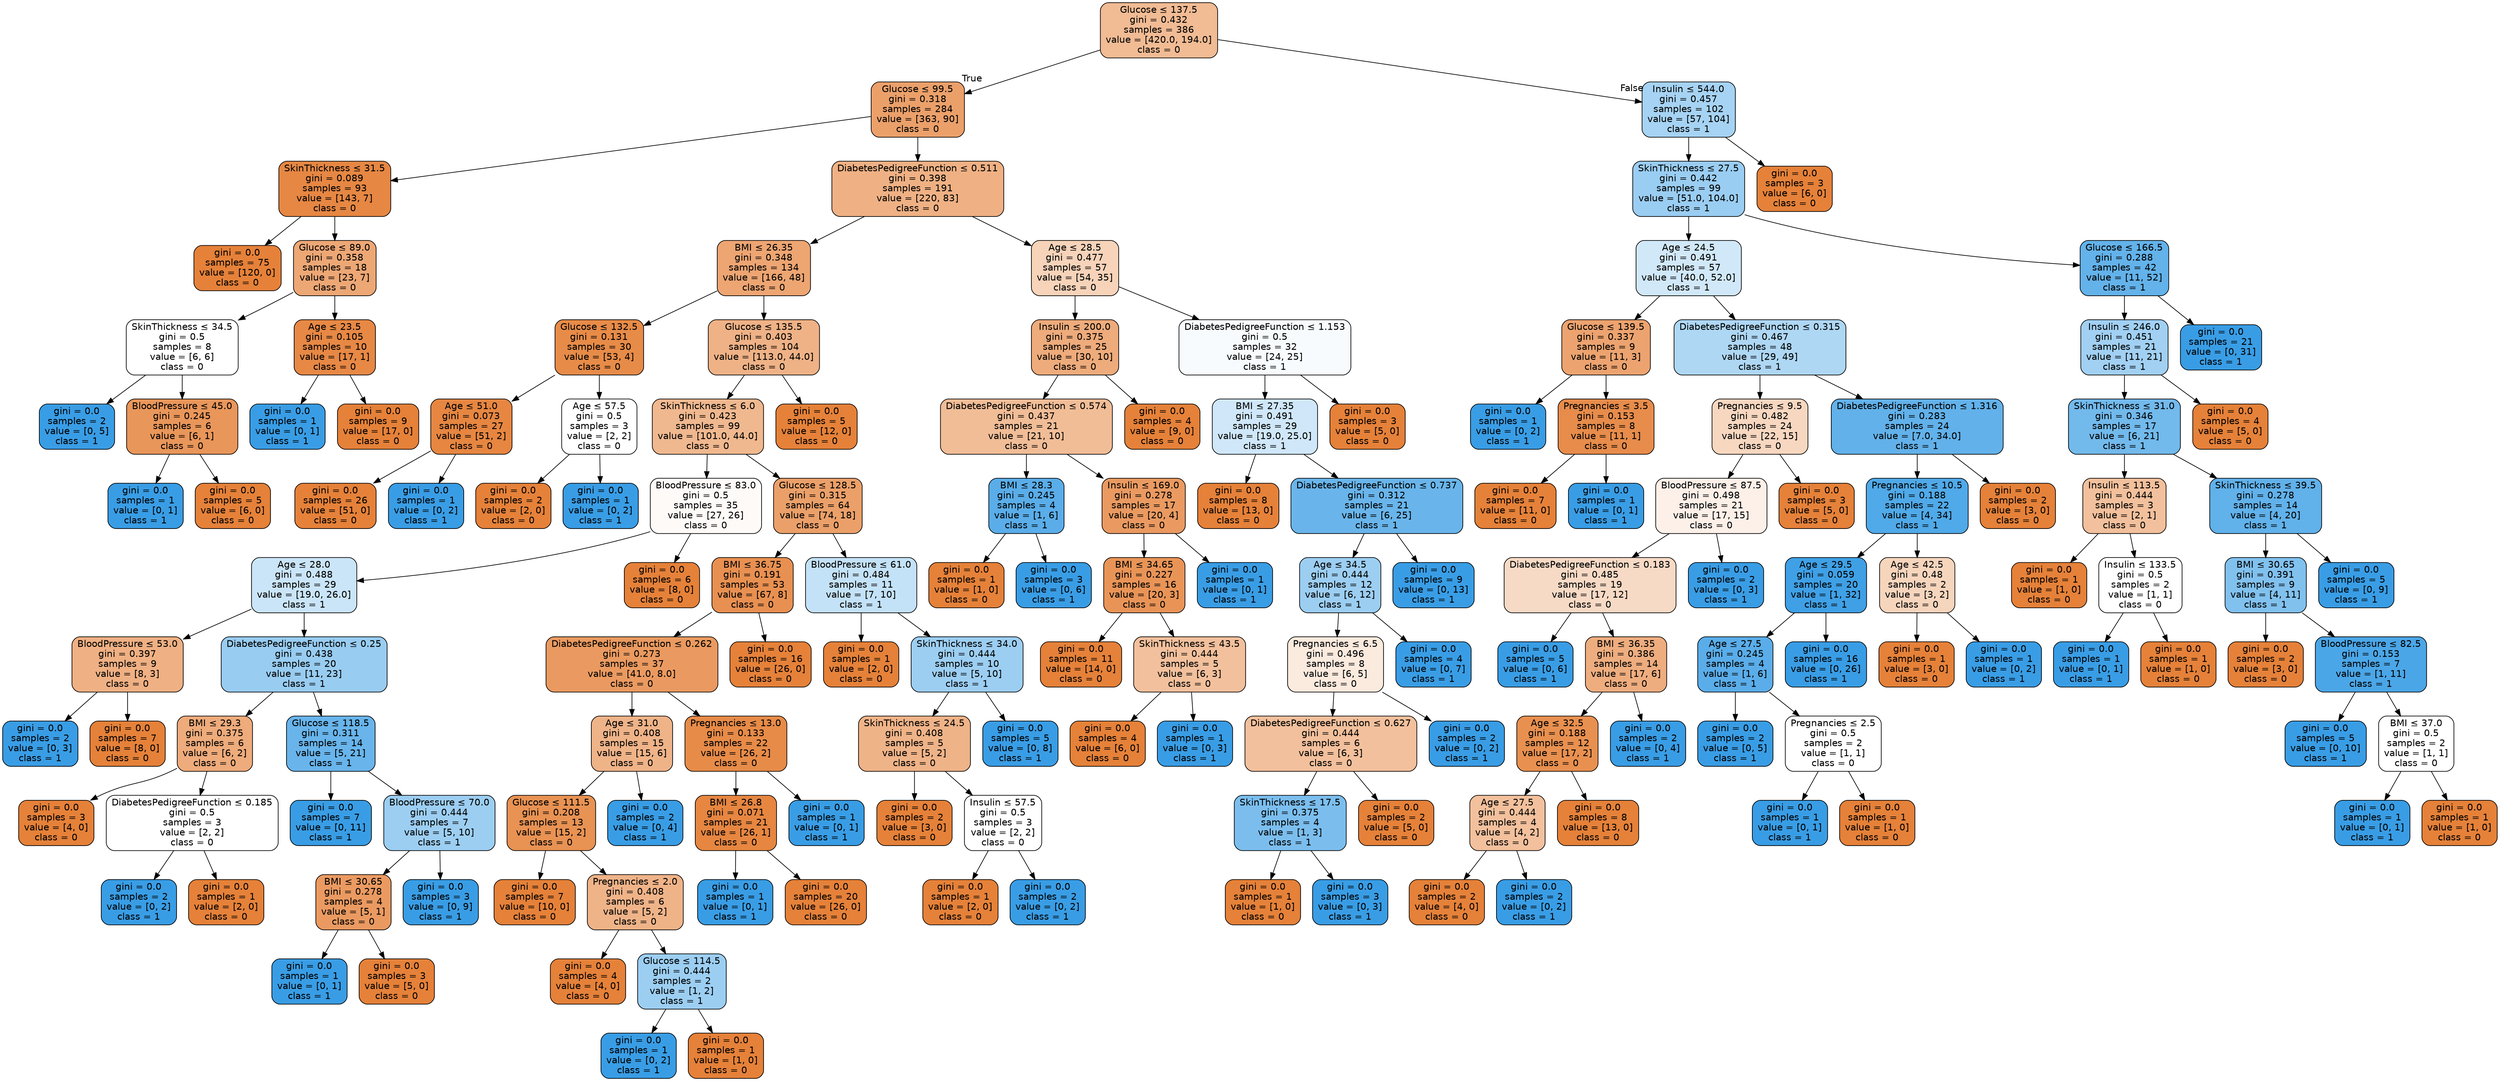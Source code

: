 digraph Tree {
node [shape=box, style="filled, rounded", color="black", fontname="helvetica"] ;
edge [fontname="helvetica"] ;
0 [label=<Glucose &le; 137.5<br/>gini = 0.432<br/>samples = 386<br/>value = [420.0, 194.0]<br/>class = 0>, fillcolor="#f1bb94"] ;
1 [label=<Glucose &le; 99.5<br/>gini = 0.318<br/>samples = 284<br/>value = [363, 90]<br/>class = 0>, fillcolor="#eba06a"] ;
0 -> 1 [labeldistance=2.5, labelangle=45, headlabel="True"] ;
2 [label=<SkinThickness &le; 31.5<br/>gini = 0.089<br/>samples = 93<br/>value = [143, 7]<br/>class = 0>, fillcolor="#e68743"] ;
1 -> 2 ;
3 [label=<gini = 0.0<br/>samples = 75<br/>value = [120, 0]<br/>class = 0>, fillcolor="#e58139"] ;
2 -> 3 ;
4 [label=<Glucose &le; 89.0<br/>gini = 0.358<br/>samples = 18<br/>value = [23, 7]<br/>class = 0>, fillcolor="#eda775"] ;
2 -> 4 ;
5 [label=<SkinThickness &le; 34.5<br/>gini = 0.5<br/>samples = 8<br/>value = [6, 6]<br/>class = 0>, fillcolor="#ffffff"] ;
4 -> 5 ;
6 [label=<gini = 0.0<br/>samples = 2<br/>value = [0, 5]<br/>class = 1>, fillcolor="#399de5"] ;
5 -> 6 ;
7 [label=<BloodPressure &le; 45.0<br/>gini = 0.245<br/>samples = 6<br/>value = [6, 1]<br/>class = 0>, fillcolor="#e9965a"] ;
5 -> 7 ;
8 [label=<gini = 0.0<br/>samples = 1<br/>value = [0, 1]<br/>class = 1>, fillcolor="#399de5"] ;
7 -> 8 ;
9 [label=<gini = 0.0<br/>samples = 5<br/>value = [6, 0]<br/>class = 0>, fillcolor="#e58139"] ;
7 -> 9 ;
10 [label=<Age &le; 23.5<br/>gini = 0.105<br/>samples = 10<br/>value = [17, 1]<br/>class = 0>, fillcolor="#e78845"] ;
4 -> 10 ;
11 [label=<gini = 0.0<br/>samples = 1<br/>value = [0, 1]<br/>class = 1>, fillcolor="#399de5"] ;
10 -> 11 ;
12 [label=<gini = 0.0<br/>samples = 9<br/>value = [17, 0]<br/>class = 0>, fillcolor="#e58139"] ;
10 -> 12 ;
13 [label=<DiabetesPedigreeFunction &le; 0.511<br/>gini = 0.398<br/>samples = 191<br/>value = [220, 83]<br/>class = 0>, fillcolor="#efb184"] ;
1 -> 13 ;
14 [label=<BMI &le; 26.35<br/>gini = 0.348<br/>samples = 134<br/>value = [166, 48]<br/>class = 0>, fillcolor="#eda572"] ;
13 -> 14 ;
15 [label=<Glucose &le; 132.5<br/>gini = 0.131<br/>samples = 30<br/>value = [53, 4]<br/>class = 0>, fillcolor="#e78b48"] ;
14 -> 15 ;
16 [label=<Age &le; 51.0<br/>gini = 0.073<br/>samples = 27<br/>value = [51, 2]<br/>class = 0>, fillcolor="#e68641"] ;
15 -> 16 ;
17 [label=<gini = 0.0<br/>samples = 26<br/>value = [51, 0]<br/>class = 0>, fillcolor="#e58139"] ;
16 -> 17 ;
18 [label=<gini = 0.0<br/>samples = 1<br/>value = [0, 2]<br/>class = 1>, fillcolor="#399de5"] ;
16 -> 18 ;
19 [label=<Age &le; 57.5<br/>gini = 0.5<br/>samples = 3<br/>value = [2, 2]<br/>class = 0>, fillcolor="#ffffff"] ;
15 -> 19 ;
20 [label=<gini = 0.0<br/>samples = 2<br/>value = [2, 0]<br/>class = 0>, fillcolor="#e58139"] ;
19 -> 20 ;
21 [label=<gini = 0.0<br/>samples = 1<br/>value = [0, 2]<br/>class = 1>, fillcolor="#399de5"] ;
19 -> 21 ;
22 [label=<Glucose &le; 135.5<br/>gini = 0.403<br/>samples = 104<br/>value = [113.0, 44.0]<br/>class = 0>, fillcolor="#efb286"] ;
14 -> 22 ;
23 [label=<SkinThickness &le; 6.0<br/>gini = 0.423<br/>samples = 99<br/>value = [101.0, 44.0]<br/>class = 0>, fillcolor="#f0b88f"] ;
22 -> 23 ;
24 [label=<BloodPressure &le; 83.0<br/>gini = 0.5<br/>samples = 35<br/>value = [27, 26]<br/>class = 0>, fillcolor="#fefaf8"] ;
23 -> 24 ;
25 [label=<Age &le; 28.0<br/>gini = 0.488<br/>samples = 29<br/>value = [19.0, 26.0]<br/>class = 1>, fillcolor="#cae5f8"] ;
24 -> 25 ;
26 [label=<BloodPressure &le; 53.0<br/>gini = 0.397<br/>samples = 9<br/>value = [8, 3]<br/>class = 0>, fillcolor="#efb083"] ;
25 -> 26 ;
27 [label=<gini = 0.0<br/>samples = 2<br/>value = [0, 3]<br/>class = 1>, fillcolor="#399de5"] ;
26 -> 27 ;
28 [label=<gini = 0.0<br/>samples = 7<br/>value = [8, 0]<br/>class = 0>, fillcolor="#e58139"] ;
26 -> 28 ;
29 [label=<DiabetesPedigreeFunction &le; 0.25<br/>gini = 0.438<br/>samples = 20<br/>value = [11, 23]<br/>class = 1>, fillcolor="#98ccf1"] ;
25 -> 29 ;
30 [label=<BMI &le; 29.3<br/>gini = 0.375<br/>samples = 6<br/>value = [6, 2]<br/>class = 0>, fillcolor="#eeab7b"] ;
29 -> 30 ;
31 [label=<gini = 0.0<br/>samples = 3<br/>value = [4, 0]<br/>class = 0>, fillcolor="#e58139"] ;
30 -> 31 ;
32 [label=<DiabetesPedigreeFunction &le; 0.185<br/>gini = 0.5<br/>samples = 3<br/>value = [2, 2]<br/>class = 0>, fillcolor="#ffffff"] ;
30 -> 32 ;
33 [label=<gini = 0.0<br/>samples = 2<br/>value = [0, 2]<br/>class = 1>, fillcolor="#399de5"] ;
32 -> 33 ;
34 [label=<gini = 0.0<br/>samples = 1<br/>value = [2, 0]<br/>class = 0>, fillcolor="#e58139"] ;
32 -> 34 ;
35 [label=<Glucose &le; 118.5<br/>gini = 0.311<br/>samples = 14<br/>value = [5, 21]<br/>class = 1>, fillcolor="#68b4eb"] ;
29 -> 35 ;
36 [label=<gini = 0.0<br/>samples = 7<br/>value = [0, 11]<br/>class = 1>, fillcolor="#399de5"] ;
35 -> 36 ;
37 [label=<BloodPressure &le; 70.0<br/>gini = 0.444<br/>samples = 7<br/>value = [5, 10]<br/>class = 1>, fillcolor="#9ccef2"] ;
35 -> 37 ;
38 [label=<BMI &le; 30.65<br/>gini = 0.278<br/>samples = 4<br/>value = [5, 1]<br/>class = 0>, fillcolor="#ea9a61"] ;
37 -> 38 ;
39 [label=<gini = 0.0<br/>samples = 1<br/>value = [0, 1]<br/>class = 1>, fillcolor="#399de5"] ;
38 -> 39 ;
40 [label=<gini = 0.0<br/>samples = 3<br/>value = [5, 0]<br/>class = 0>, fillcolor="#e58139"] ;
38 -> 40 ;
41 [label=<gini = 0.0<br/>samples = 3<br/>value = [0, 9]<br/>class = 1>, fillcolor="#399de5"] ;
37 -> 41 ;
42 [label=<gini = 0.0<br/>samples = 6<br/>value = [8, 0]<br/>class = 0>, fillcolor="#e58139"] ;
24 -> 42 ;
43 [label=<Glucose &le; 128.5<br/>gini = 0.315<br/>samples = 64<br/>value = [74, 18]<br/>class = 0>, fillcolor="#eba069"] ;
23 -> 43 ;
44 [label=<BMI &le; 36.75<br/>gini = 0.191<br/>samples = 53<br/>value = [67, 8]<br/>class = 0>, fillcolor="#e89051"] ;
43 -> 44 ;
45 [label=<DiabetesPedigreeFunction &le; 0.262<br/>gini = 0.273<br/>samples = 37<br/>value = [41.0, 8.0]<br/>class = 0>, fillcolor="#ea9a60"] ;
44 -> 45 ;
46 [label=<Age &le; 31.0<br/>gini = 0.408<br/>samples = 15<br/>value = [15, 6]<br/>class = 0>, fillcolor="#efb388"] ;
45 -> 46 ;
47 [label=<Glucose &le; 111.5<br/>gini = 0.208<br/>samples = 13<br/>value = [15, 2]<br/>class = 0>, fillcolor="#e89253"] ;
46 -> 47 ;
48 [label=<gini = 0.0<br/>samples = 7<br/>value = [10, 0]<br/>class = 0>, fillcolor="#e58139"] ;
47 -> 48 ;
49 [label=<Pregnancies &le; 2.0<br/>gini = 0.408<br/>samples = 6<br/>value = [5, 2]<br/>class = 0>, fillcolor="#efb388"] ;
47 -> 49 ;
50 [label=<gini = 0.0<br/>samples = 4<br/>value = [4, 0]<br/>class = 0>, fillcolor="#e58139"] ;
49 -> 50 ;
51 [label=<Glucose &le; 114.5<br/>gini = 0.444<br/>samples = 2<br/>value = [1, 2]<br/>class = 1>, fillcolor="#9ccef2"] ;
49 -> 51 ;
52 [label=<gini = 0.0<br/>samples = 1<br/>value = [0, 2]<br/>class = 1>, fillcolor="#399de5"] ;
51 -> 52 ;
53 [label=<gini = 0.0<br/>samples = 1<br/>value = [1, 0]<br/>class = 0>, fillcolor="#e58139"] ;
51 -> 53 ;
54 [label=<gini = 0.0<br/>samples = 2<br/>value = [0, 4]<br/>class = 1>, fillcolor="#399de5"] ;
46 -> 54 ;
55 [label=<Pregnancies &le; 13.0<br/>gini = 0.133<br/>samples = 22<br/>value = [26, 2]<br/>class = 0>, fillcolor="#e78b48"] ;
45 -> 55 ;
56 [label=<BMI &le; 26.8<br/>gini = 0.071<br/>samples = 21<br/>value = [26, 1]<br/>class = 0>, fillcolor="#e68641"] ;
55 -> 56 ;
57 [label=<gini = 0.0<br/>samples = 1<br/>value = [0, 1]<br/>class = 1>, fillcolor="#399de5"] ;
56 -> 57 ;
58 [label=<gini = 0.0<br/>samples = 20<br/>value = [26, 0]<br/>class = 0>, fillcolor="#e58139"] ;
56 -> 58 ;
59 [label=<gini = 0.0<br/>samples = 1<br/>value = [0, 1]<br/>class = 1>, fillcolor="#399de5"] ;
55 -> 59 ;
60 [label=<gini = 0.0<br/>samples = 16<br/>value = [26, 0]<br/>class = 0>, fillcolor="#e58139"] ;
44 -> 60 ;
61 [label=<BloodPressure &le; 61.0<br/>gini = 0.484<br/>samples = 11<br/>value = [7, 10]<br/>class = 1>, fillcolor="#c4e2f7"] ;
43 -> 61 ;
62 [label=<gini = 0.0<br/>samples = 1<br/>value = [2, 0]<br/>class = 0>, fillcolor="#e58139"] ;
61 -> 62 ;
63 [label=<SkinThickness &le; 34.0<br/>gini = 0.444<br/>samples = 10<br/>value = [5, 10]<br/>class = 1>, fillcolor="#9ccef2"] ;
61 -> 63 ;
64 [label=<SkinThickness &le; 24.5<br/>gini = 0.408<br/>samples = 5<br/>value = [5, 2]<br/>class = 0>, fillcolor="#efb388"] ;
63 -> 64 ;
65 [label=<gini = 0.0<br/>samples = 2<br/>value = [3, 0]<br/>class = 0>, fillcolor="#e58139"] ;
64 -> 65 ;
66 [label=<Insulin &le; 57.5<br/>gini = 0.5<br/>samples = 3<br/>value = [2, 2]<br/>class = 0>, fillcolor="#ffffff"] ;
64 -> 66 ;
67 [label=<gini = 0.0<br/>samples = 1<br/>value = [2, 0]<br/>class = 0>, fillcolor="#e58139"] ;
66 -> 67 ;
68 [label=<gini = 0.0<br/>samples = 2<br/>value = [0, 2]<br/>class = 1>, fillcolor="#399de5"] ;
66 -> 68 ;
69 [label=<gini = 0.0<br/>samples = 5<br/>value = [0, 8]<br/>class = 1>, fillcolor="#399de5"] ;
63 -> 69 ;
70 [label=<gini = 0.0<br/>samples = 5<br/>value = [12, 0]<br/>class = 0>, fillcolor="#e58139"] ;
22 -> 70 ;
71 [label=<Age &le; 28.5<br/>gini = 0.477<br/>samples = 57<br/>value = [54, 35]<br/>class = 0>, fillcolor="#f6d3b9"] ;
13 -> 71 ;
72 [label=<Insulin &le; 200.0<br/>gini = 0.375<br/>samples = 25<br/>value = [30, 10]<br/>class = 0>, fillcolor="#eeab7b"] ;
71 -> 72 ;
73 [label=<DiabetesPedigreeFunction &le; 0.574<br/>gini = 0.437<br/>samples = 21<br/>value = [21, 10]<br/>class = 0>, fillcolor="#f1bd97"] ;
72 -> 73 ;
74 [label=<BMI &le; 28.3<br/>gini = 0.245<br/>samples = 4<br/>value = [1, 6]<br/>class = 1>, fillcolor="#5aade9"] ;
73 -> 74 ;
75 [label=<gini = 0.0<br/>samples = 1<br/>value = [1, 0]<br/>class = 0>, fillcolor="#e58139"] ;
74 -> 75 ;
76 [label=<gini = 0.0<br/>samples = 3<br/>value = [0, 6]<br/>class = 1>, fillcolor="#399de5"] ;
74 -> 76 ;
77 [label=<Insulin &le; 169.0<br/>gini = 0.278<br/>samples = 17<br/>value = [20, 4]<br/>class = 0>, fillcolor="#ea9a61"] ;
73 -> 77 ;
78 [label=<BMI &le; 34.65<br/>gini = 0.227<br/>samples = 16<br/>value = [20, 3]<br/>class = 0>, fillcolor="#e99457"] ;
77 -> 78 ;
79 [label=<gini = 0.0<br/>samples = 11<br/>value = [14, 0]<br/>class = 0>, fillcolor="#e58139"] ;
78 -> 79 ;
80 [label=<SkinThickness &le; 43.5<br/>gini = 0.444<br/>samples = 5<br/>value = [6, 3]<br/>class = 0>, fillcolor="#f2c09c"] ;
78 -> 80 ;
81 [label=<gini = 0.0<br/>samples = 4<br/>value = [6, 0]<br/>class = 0>, fillcolor="#e58139"] ;
80 -> 81 ;
82 [label=<gini = 0.0<br/>samples = 1<br/>value = [0, 3]<br/>class = 1>, fillcolor="#399de5"] ;
80 -> 82 ;
83 [label=<gini = 0.0<br/>samples = 1<br/>value = [0, 1]<br/>class = 1>, fillcolor="#399de5"] ;
77 -> 83 ;
84 [label=<gini = 0.0<br/>samples = 4<br/>value = [9, 0]<br/>class = 0>, fillcolor="#e58139"] ;
72 -> 84 ;
85 [label=<DiabetesPedigreeFunction &le; 1.153<br/>gini = 0.5<br/>samples = 32<br/>value = [24, 25]<br/>class = 1>, fillcolor="#f7fbfe"] ;
71 -> 85 ;
86 [label=<BMI &le; 27.35<br/>gini = 0.491<br/>samples = 29<br/>value = [19.0, 25.0]<br/>class = 1>, fillcolor="#cfe7f9"] ;
85 -> 86 ;
87 [label=<gini = 0.0<br/>samples = 8<br/>value = [13, 0]<br/>class = 0>, fillcolor="#e58139"] ;
86 -> 87 ;
88 [label=<DiabetesPedigreeFunction &le; 0.737<br/>gini = 0.312<br/>samples = 21<br/>value = [6, 25]<br/>class = 1>, fillcolor="#69b5eb"] ;
86 -> 88 ;
89 [label=<Age &le; 34.5<br/>gini = 0.444<br/>samples = 12<br/>value = [6, 12]<br/>class = 1>, fillcolor="#9ccef2"] ;
88 -> 89 ;
90 [label=<Pregnancies &le; 6.5<br/>gini = 0.496<br/>samples = 8<br/>value = [6, 5]<br/>class = 0>, fillcolor="#fbeade"] ;
89 -> 90 ;
91 [label=<DiabetesPedigreeFunction &le; 0.627<br/>gini = 0.444<br/>samples = 6<br/>value = [6, 3]<br/>class = 0>, fillcolor="#f2c09c"] ;
90 -> 91 ;
92 [label=<SkinThickness &le; 17.5<br/>gini = 0.375<br/>samples = 4<br/>value = [1, 3]<br/>class = 1>, fillcolor="#7bbeee"] ;
91 -> 92 ;
93 [label=<gini = 0.0<br/>samples = 1<br/>value = [1, 0]<br/>class = 0>, fillcolor="#e58139"] ;
92 -> 93 ;
94 [label=<gini = 0.0<br/>samples = 3<br/>value = [0, 3]<br/>class = 1>, fillcolor="#399de5"] ;
92 -> 94 ;
95 [label=<gini = 0.0<br/>samples = 2<br/>value = [5, 0]<br/>class = 0>, fillcolor="#e58139"] ;
91 -> 95 ;
96 [label=<gini = 0.0<br/>samples = 2<br/>value = [0, 2]<br/>class = 1>, fillcolor="#399de5"] ;
90 -> 96 ;
97 [label=<gini = 0.0<br/>samples = 4<br/>value = [0, 7]<br/>class = 1>, fillcolor="#399de5"] ;
89 -> 97 ;
98 [label=<gini = 0.0<br/>samples = 9<br/>value = [0, 13]<br/>class = 1>, fillcolor="#399de5"] ;
88 -> 98 ;
99 [label=<gini = 0.0<br/>samples = 3<br/>value = [5, 0]<br/>class = 0>, fillcolor="#e58139"] ;
85 -> 99 ;
100 [label=<Insulin &le; 544.0<br/>gini = 0.457<br/>samples = 102<br/>value = [57, 104]<br/>class = 1>, fillcolor="#a6d3f3"] ;
0 -> 100 [labeldistance=2.5, labelangle=-45, headlabel="False"] ;
101 [label=<SkinThickness &le; 27.5<br/>gini = 0.442<br/>samples = 99<br/>value = [51.0, 104.0]<br/>class = 1>, fillcolor="#9acdf2"] ;
100 -> 101 ;
102 [label=<Age &le; 24.5<br/>gini = 0.491<br/>samples = 57<br/>value = [40.0, 52.0]<br/>class = 1>, fillcolor="#d1e8f9"] ;
101 -> 102 ;
103 [label=<Glucose &le; 139.5<br/>gini = 0.337<br/>samples = 9<br/>value = [11, 3]<br/>class = 0>, fillcolor="#eca36f"] ;
102 -> 103 ;
104 [label=<gini = 0.0<br/>samples = 1<br/>value = [0, 2]<br/>class = 1>, fillcolor="#399de5"] ;
103 -> 104 ;
105 [label=<Pregnancies &le; 3.5<br/>gini = 0.153<br/>samples = 8<br/>value = [11, 1]<br/>class = 0>, fillcolor="#e78c4b"] ;
103 -> 105 ;
106 [label=<gini = 0.0<br/>samples = 7<br/>value = [11, 0]<br/>class = 0>, fillcolor="#e58139"] ;
105 -> 106 ;
107 [label=<gini = 0.0<br/>samples = 1<br/>value = [0, 1]<br/>class = 1>, fillcolor="#399de5"] ;
105 -> 107 ;
108 [label=<DiabetesPedigreeFunction &le; 0.315<br/>gini = 0.467<br/>samples = 48<br/>value = [29, 49]<br/>class = 1>, fillcolor="#aed7f4"] ;
102 -> 108 ;
109 [label=<Pregnancies &le; 9.5<br/>gini = 0.482<br/>samples = 24<br/>value = [22, 15]<br/>class = 0>, fillcolor="#f7d7c0"] ;
108 -> 109 ;
110 [label=<BloodPressure &le; 87.5<br/>gini = 0.498<br/>samples = 21<br/>value = [17, 15]<br/>class = 0>, fillcolor="#fcf0e8"] ;
109 -> 110 ;
111 [label=<DiabetesPedigreeFunction &le; 0.183<br/>gini = 0.485<br/>samples = 19<br/>value = [17, 12]<br/>class = 0>, fillcolor="#f7dac5"] ;
110 -> 111 ;
112 [label=<gini = 0.0<br/>samples = 5<br/>value = [0, 6]<br/>class = 1>, fillcolor="#399de5"] ;
111 -> 112 ;
113 [label=<BMI &le; 36.35<br/>gini = 0.386<br/>samples = 14<br/>value = [17, 6]<br/>class = 0>, fillcolor="#eead7f"] ;
111 -> 113 ;
114 [label=<Age &le; 32.5<br/>gini = 0.188<br/>samples = 12<br/>value = [17, 2]<br/>class = 0>, fillcolor="#e89050"] ;
113 -> 114 ;
115 [label=<Age &le; 27.5<br/>gini = 0.444<br/>samples = 4<br/>value = [4, 2]<br/>class = 0>, fillcolor="#f2c09c"] ;
114 -> 115 ;
116 [label=<gini = 0.0<br/>samples = 2<br/>value = [4, 0]<br/>class = 0>, fillcolor="#e58139"] ;
115 -> 116 ;
117 [label=<gini = 0.0<br/>samples = 2<br/>value = [0, 2]<br/>class = 1>, fillcolor="#399de5"] ;
115 -> 117 ;
118 [label=<gini = 0.0<br/>samples = 8<br/>value = [13, 0]<br/>class = 0>, fillcolor="#e58139"] ;
114 -> 118 ;
119 [label=<gini = 0.0<br/>samples = 2<br/>value = [0, 4]<br/>class = 1>, fillcolor="#399de5"] ;
113 -> 119 ;
120 [label=<gini = 0.0<br/>samples = 2<br/>value = [0, 3]<br/>class = 1>, fillcolor="#399de5"] ;
110 -> 120 ;
121 [label=<gini = 0.0<br/>samples = 3<br/>value = [5, 0]<br/>class = 0>, fillcolor="#e58139"] ;
109 -> 121 ;
122 [label=<DiabetesPedigreeFunction &le; 1.316<br/>gini = 0.283<br/>samples = 24<br/>value = [7.0, 34.0]<br/>class = 1>, fillcolor="#62b1ea"] ;
108 -> 122 ;
123 [label=<Pregnancies &le; 10.5<br/>gini = 0.188<br/>samples = 22<br/>value = [4, 34]<br/>class = 1>, fillcolor="#50a9e8"] ;
122 -> 123 ;
124 [label=<Age &le; 29.5<br/>gini = 0.059<br/>samples = 20<br/>value = [1, 32]<br/>class = 1>, fillcolor="#3fa0e6"] ;
123 -> 124 ;
125 [label=<Age &le; 27.5<br/>gini = 0.245<br/>samples = 4<br/>value = [1, 6]<br/>class = 1>, fillcolor="#5aade9"] ;
124 -> 125 ;
126 [label=<gini = 0.0<br/>samples = 2<br/>value = [0, 5]<br/>class = 1>, fillcolor="#399de5"] ;
125 -> 126 ;
127 [label=<Pregnancies &le; 2.5<br/>gini = 0.5<br/>samples = 2<br/>value = [1, 1]<br/>class = 0>, fillcolor="#ffffff"] ;
125 -> 127 ;
128 [label=<gini = 0.0<br/>samples = 1<br/>value = [0, 1]<br/>class = 1>, fillcolor="#399de5"] ;
127 -> 128 ;
129 [label=<gini = 0.0<br/>samples = 1<br/>value = [1, 0]<br/>class = 0>, fillcolor="#e58139"] ;
127 -> 129 ;
130 [label=<gini = 0.0<br/>samples = 16<br/>value = [0, 26]<br/>class = 1>, fillcolor="#399de5"] ;
124 -> 130 ;
131 [label=<Age &le; 42.5<br/>gini = 0.48<br/>samples = 2<br/>value = [3, 2]<br/>class = 0>, fillcolor="#f6d5bd"] ;
123 -> 131 ;
132 [label=<gini = 0.0<br/>samples = 1<br/>value = [3, 0]<br/>class = 0>, fillcolor="#e58139"] ;
131 -> 132 ;
133 [label=<gini = 0.0<br/>samples = 1<br/>value = [0, 2]<br/>class = 1>, fillcolor="#399de5"] ;
131 -> 133 ;
134 [label=<gini = 0.0<br/>samples = 2<br/>value = [3, 0]<br/>class = 0>, fillcolor="#e58139"] ;
122 -> 134 ;
135 [label=<Glucose &le; 166.5<br/>gini = 0.288<br/>samples = 42<br/>value = [11, 52]<br/>class = 1>, fillcolor="#63b2ea"] ;
101 -> 135 ;
136 [label=<Insulin &le; 246.0<br/>gini = 0.451<br/>samples = 21<br/>value = [11, 21]<br/>class = 1>, fillcolor="#a1d0f3"] ;
135 -> 136 ;
137 [label=<SkinThickness &le; 31.0<br/>gini = 0.346<br/>samples = 17<br/>value = [6, 21]<br/>class = 1>, fillcolor="#72b9ec"] ;
136 -> 137 ;
138 [label=<Insulin &le; 113.5<br/>gini = 0.444<br/>samples = 3<br/>value = [2, 1]<br/>class = 0>, fillcolor="#f2c09c"] ;
137 -> 138 ;
139 [label=<gini = 0.0<br/>samples = 1<br/>value = [1, 0]<br/>class = 0>, fillcolor="#e58139"] ;
138 -> 139 ;
140 [label=<Insulin &le; 133.5<br/>gini = 0.5<br/>samples = 2<br/>value = [1, 1]<br/>class = 0>, fillcolor="#ffffff"] ;
138 -> 140 ;
141 [label=<gini = 0.0<br/>samples = 1<br/>value = [0, 1]<br/>class = 1>, fillcolor="#399de5"] ;
140 -> 141 ;
142 [label=<gini = 0.0<br/>samples = 1<br/>value = [1, 0]<br/>class = 0>, fillcolor="#e58139"] ;
140 -> 142 ;
143 [label=<SkinThickness &le; 39.5<br/>gini = 0.278<br/>samples = 14<br/>value = [4, 20]<br/>class = 1>, fillcolor="#61b1ea"] ;
137 -> 143 ;
144 [label=<BMI &le; 30.65<br/>gini = 0.391<br/>samples = 9<br/>value = [4, 11]<br/>class = 1>, fillcolor="#81c1ee"] ;
143 -> 144 ;
145 [label=<gini = 0.0<br/>samples = 2<br/>value = [3, 0]<br/>class = 0>, fillcolor="#e58139"] ;
144 -> 145 ;
146 [label=<BloodPressure &le; 82.5<br/>gini = 0.153<br/>samples = 7<br/>value = [1, 11]<br/>class = 1>, fillcolor="#4ba6e7"] ;
144 -> 146 ;
147 [label=<gini = 0.0<br/>samples = 5<br/>value = [0, 10]<br/>class = 1>, fillcolor="#399de5"] ;
146 -> 147 ;
148 [label=<BMI &le; 37.0<br/>gini = 0.5<br/>samples = 2<br/>value = [1, 1]<br/>class = 0>, fillcolor="#ffffff"] ;
146 -> 148 ;
149 [label=<gini = 0.0<br/>samples = 1<br/>value = [0, 1]<br/>class = 1>, fillcolor="#399de5"] ;
148 -> 149 ;
150 [label=<gini = 0.0<br/>samples = 1<br/>value = [1, 0]<br/>class = 0>, fillcolor="#e58139"] ;
148 -> 150 ;
151 [label=<gini = 0.0<br/>samples = 5<br/>value = [0, 9]<br/>class = 1>, fillcolor="#399de5"] ;
143 -> 151 ;
152 [label=<gini = 0.0<br/>samples = 4<br/>value = [5, 0]<br/>class = 0>, fillcolor="#e58139"] ;
136 -> 152 ;
153 [label=<gini = 0.0<br/>samples = 21<br/>value = [0, 31]<br/>class = 1>, fillcolor="#399de5"] ;
135 -> 153 ;
154 [label=<gini = 0.0<br/>samples = 3<br/>value = [6, 0]<br/>class = 0>, fillcolor="#e58139"] ;
100 -> 154 ;
}